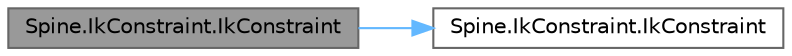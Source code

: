 digraph "Spine.IkConstraint.IkConstraint"
{
 // LATEX_PDF_SIZE
  bgcolor="transparent";
  edge [fontname=Helvetica,fontsize=10,labelfontname=Helvetica,labelfontsize=10];
  node [fontname=Helvetica,fontsize=10,shape=box,height=0.2,width=0.4];
  rankdir="LR";
  Node1 [id="Node000001",label="Spine.IkConstraint.IkConstraint",height=0.2,width=0.4,color="gray40", fillcolor="grey60", style="filled", fontcolor="black",tooltip="Copy constructor."];
  Node1 -> Node2 [id="edge2_Node000001_Node000002",color="steelblue1",style="solid",tooltip=" "];
  Node2 [id="Node000002",label="Spine.IkConstraint.IkConstraint",height=0.2,width=0.4,color="grey40", fillcolor="white", style="filled",URL="$class_spine_1_1_ik_constraint.html#a798033292134e6c7da7d1f8aa4625476",tooltip=" "];
}
